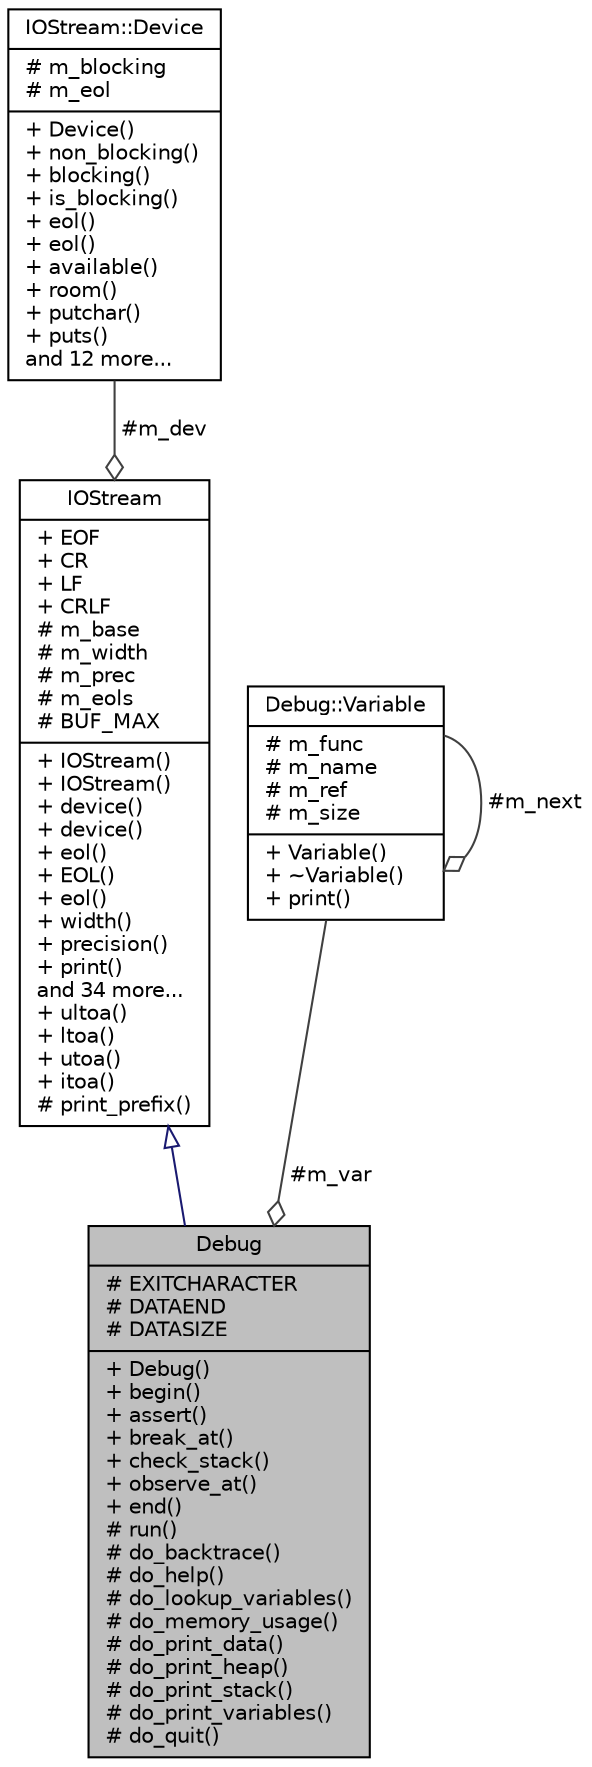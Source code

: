 digraph "Debug"
{
  edge [fontname="Helvetica",fontsize="10",labelfontname="Helvetica",labelfontsize="10"];
  node [fontname="Helvetica",fontsize="10",shape=record];
  Node1 [label="{Debug\n|# EXITCHARACTER\l# DATAEND\l# DATASIZE\l|+ Debug()\l+ begin()\l+ assert()\l+ break_at()\l+ check_stack()\l+ observe_at()\l+ end()\l# run()\l# do_backtrace()\l# do_help()\l# do_lookup_variables()\l# do_memory_usage()\l# do_print_data()\l# do_print_heap()\l# do_print_stack()\l# do_print_variables()\l# do_quit()\l}",height=0.2,width=0.4,color="black", fillcolor="grey75", style="filled", fontcolor="black"];
  Node2 -> Node1 [dir="back",color="midnightblue",fontsize="10",style="solid",arrowtail="onormal",fontname="Helvetica"];
  Node2 [label="{IOStream\n|+ EOF\l+ CR\l+ LF\l+ CRLF\l# m_base\l# m_width\l# m_prec\l# m_eols\l# BUF_MAX\l|+ IOStream()\l+ IOStream()\l+ device()\l+ device()\l+ eol()\l+ EOL()\l+ eol()\l+ width()\l+ precision()\l+ print()\land 34 more...\l+ ultoa()\l+ ltoa()\l+ utoa()\l+ itoa()\l# print_prefix()\l}",height=0.2,width=0.4,color="black", fillcolor="white", style="filled",URL="$dd/d83/classIOStream.html"];
  Node3 -> Node2 [color="grey25",fontsize="10",style="solid",label=" #m_dev" ,arrowhead="odiamond",fontname="Helvetica"];
  Node3 [label="{IOStream::Device\n|# m_blocking\l# m_eol\l|+ Device()\l+ non_blocking()\l+ blocking()\l+ is_blocking()\l+ eol()\l+ eol()\l+ available()\l+ room()\l+ putchar()\l+ puts()\land 12 more...\l}",height=0.2,width=0.4,color="black", fillcolor="white", style="filled",URL="$d5/d57/classIOStream_1_1Device.html"];
  Node4 -> Node1 [color="grey25",fontsize="10",style="solid",label=" #m_var" ,arrowhead="odiamond",fontname="Helvetica"];
  Node4 [label="{Debug::Variable\n|# m_func\l# m_name\l# m_ref\l# m_size\l|+ Variable()\l+ ~Variable()\l+ print()\l}",height=0.2,width=0.4,color="black", fillcolor="white", style="filled",URL="$d8/dd2/classDebug_1_1Variable.html"];
  Node4 -> Node4 [color="grey25",fontsize="10",style="solid",label=" #m_next" ,arrowhead="odiamond",fontname="Helvetica"];
}
